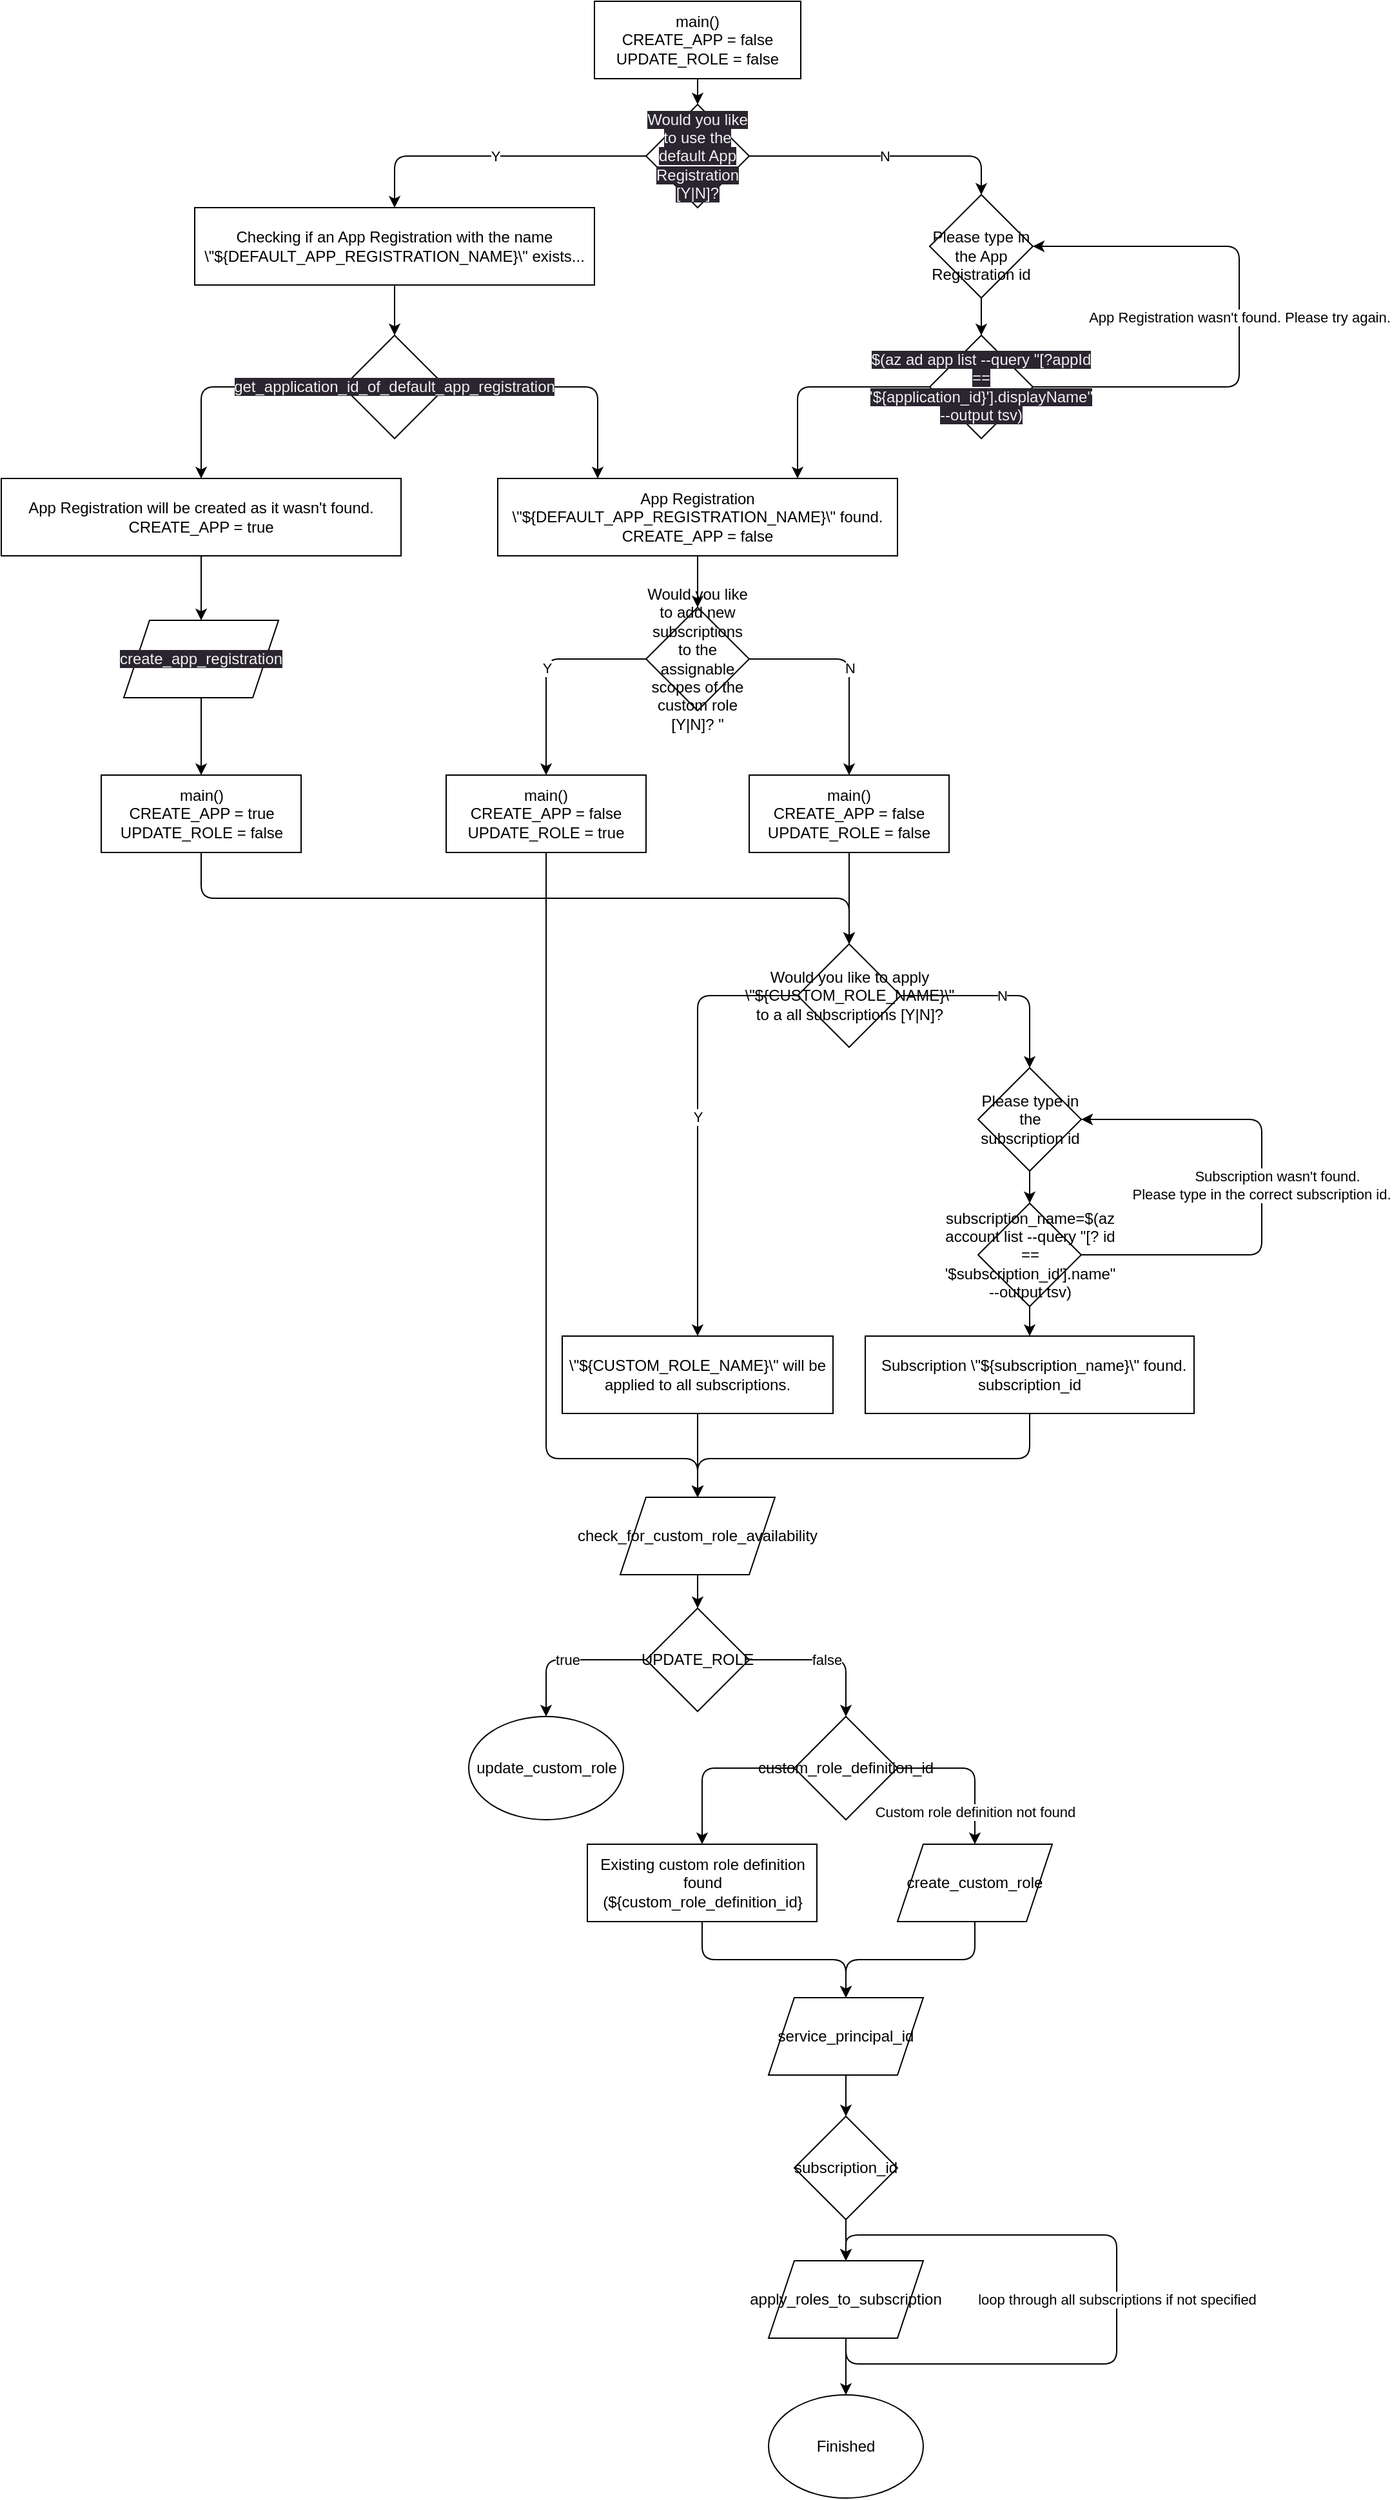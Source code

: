 <mxfile>
    <diagram id="G-52NJxbEr8WPBsjlfdG" name="Page-1">
        <mxGraphModel dx="1963" dy="923" grid="1" gridSize="10" guides="1" tooltips="1" connect="1" arrows="1" fold="1" page="1" pageScale="1" pageWidth="900" pageHeight="1600" math="0" shadow="0">
            <root>
                <mxCell id="0"/>
                <mxCell id="1" parent="0"/>
                <mxCell id="9" style="edgeStyle=orthogonalEdgeStyle;html=1;exitX=0.5;exitY=1;exitDx=0;exitDy=0;entryX=0.5;entryY=0;entryDx=0;entryDy=0;" parent="1" source="2" target="4" edge="1">
                    <mxGeometry relative="1" as="geometry"/>
                </mxCell>
                <mxCell id="2" value="main()&lt;br&gt;CREATE_APP = false&lt;br&gt;UPDATE_ROLE = false" style="rounded=0;whiteSpace=wrap;html=1;" parent="1" vertex="1">
                    <mxGeometry x="360" y="20" width="160" height="60" as="geometry"/>
                </mxCell>
                <mxCell id="8" value="Y" style="edgeStyle=orthogonalEdgeStyle;html=1;exitX=0;exitY=0.5;exitDx=0;exitDy=0;entryX=0.5;entryY=0;entryDx=0;entryDy=0;" parent="1" source="4" target="6" edge="1">
                    <mxGeometry relative="1" as="geometry"/>
                </mxCell>
                <mxCell id="4" value="&lt;span style=&quot;color: rgb(240, 240, 240); font-family: Helvetica; font-size: 12px; font-style: normal; font-variant-ligatures: normal; font-variant-caps: normal; font-weight: 400; letter-spacing: normal; orphans: 2; text-align: center; text-indent: 0px; text-transform: none; widows: 2; word-spacing: 0px; -webkit-text-stroke-width: 0px; background-color: rgb(42, 37, 47); text-decoration-thickness: initial; text-decoration-style: initial; text-decoration-color: initial; float: none; display: inline !important;&quot;&gt;Would you like to use the default App Registration [Y|N]?&lt;/span&gt;" style="rhombus;whiteSpace=wrap;html=1;" parent="1" vertex="1">
                    <mxGeometry x="400" y="100" width="80" height="80" as="geometry"/>
                </mxCell>
                <mxCell id="25" style="edgeStyle=orthogonalEdgeStyle;html=1;exitX=0.5;exitY=1;exitDx=0;exitDy=0;entryX=0.5;entryY=0;entryDx=0;entryDy=0;" parent="1" source="6" target="13" edge="1">
                    <mxGeometry relative="1" as="geometry"/>
                </mxCell>
                <mxCell id="6" value="Checking if an App Registration with the name \&quot;${DEFAULT_APP_REGISTRATION_NAME}\&quot; exists..." style="rounded=0;whiteSpace=wrap;html=1;" parent="1" vertex="1">
                    <mxGeometry x="50" y="180" width="310" height="60" as="geometry"/>
                </mxCell>
                <mxCell id="26" style="edgeStyle=orthogonalEdgeStyle;html=1;exitX=0;exitY=0.5;exitDx=0;exitDy=0;entryX=0.5;entryY=0;entryDx=0;entryDy=0;" parent="1" source="13" target="14" edge="1">
                    <mxGeometry relative="1" as="geometry"/>
                </mxCell>
                <mxCell id="27" style="edgeStyle=orthogonalEdgeStyle;html=1;exitX=1;exitY=0.5;exitDx=0;exitDy=0;entryX=0.25;entryY=0;entryDx=0;entryDy=0;" parent="1" source="13" target="15" edge="1">
                    <mxGeometry relative="1" as="geometry"/>
                </mxCell>
                <mxCell id="13" value="&lt;meta charset=&quot;utf-8&quot;&gt;&lt;span style=&quot;color: rgb(240, 240, 240); font-family: Helvetica; font-size: 12px; font-style: normal; font-variant-ligatures: normal; font-variant-caps: normal; font-weight: 400; letter-spacing: normal; orphans: 2; text-align: center; text-indent: 0px; text-transform: none; widows: 2; word-spacing: 0px; -webkit-text-stroke-width: 0px; background-color: rgb(42, 37, 47); text-decoration-thickness: initial; text-decoration-style: initial; text-decoration-color: initial; float: none; display: inline !important;&quot;&gt;get_application_id_of_default_app_registration&lt;/span&gt;" style="rhombus;whiteSpace=wrap;html=1;" parent="1" vertex="1">
                    <mxGeometry x="165" y="279" width="80" height="80" as="geometry"/>
                </mxCell>
                <mxCell id="31" style="edgeStyle=orthogonalEdgeStyle;html=1;exitX=0.5;exitY=1;exitDx=0;exitDy=0;entryX=0.5;entryY=0;entryDx=0;entryDy=0;" parent="1" source="14" target="86" edge="1">
                    <mxGeometry relative="1" as="geometry">
                        <mxPoint x="55.0" y="490" as="targetPoint"/>
                    </mxGeometry>
                </mxCell>
                <mxCell id="14" value="App Registration will be created as it wasn't found.&lt;br&gt;CREATE_APP = true" style="rounded=0;whiteSpace=wrap;html=1;" parent="1" vertex="1">
                    <mxGeometry x="-100" y="390" width="310" height="60" as="geometry"/>
                </mxCell>
                <mxCell id="33" style="edgeStyle=orthogonalEdgeStyle;html=1;exitX=0.5;exitY=1;exitDx=0;exitDy=0;entryX=0.5;entryY=0;entryDx=0;entryDy=0;" parent="1" source="15" target="32" edge="1">
                    <mxGeometry relative="1" as="geometry"/>
                </mxCell>
                <mxCell id="15" value="App Registration \&quot;${DEFAULT_APP_REGISTRATION_NAME}\&quot; found.&lt;br&gt;CREATE_APP = false" style="rounded=0;whiteSpace=wrap;html=1;" parent="1" vertex="1">
                    <mxGeometry x="285" y="390" width="310" height="60" as="geometry"/>
                </mxCell>
                <mxCell id="16" value="N" style="edgeStyle=orthogonalEdgeStyle;html=1;exitX=1;exitY=0.5;exitDx=0;exitDy=0;entryX=0.5;entryY=0;entryDx=0;entryDy=0;" parent="1" source="4" target="17" edge="1">
                    <mxGeometry relative="1" as="geometry">
                        <mxPoint x="410" y="150" as="sourcePoint"/>
                        <mxPoint x="655" y="180" as="targetPoint"/>
                    </mxGeometry>
                </mxCell>
                <mxCell id="23" style="edgeStyle=orthogonalEdgeStyle;html=1;exitX=0.5;exitY=1;exitDx=0;exitDy=0;entryX=0.5;entryY=0;entryDx=0;entryDy=0;" parent="1" source="17" target="19" edge="1">
                    <mxGeometry relative="1" as="geometry"/>
                </mxCell>
                <mxCell id="17" value="&lt;br&gt;Please type in the App Registration id" style="rhombus;whiteSpace=wrap;html=1;" parent="1" vertex="1">
                    <mxGeometry x="620" y="170" width="80" height="80" as="geometry"/>
                </mxCell>
                <mxCell id="24" value="" style="edgeStyle=orthogonalEdgeStyle;html=1;exitX=0;exitY=0.5;exitDx=0;exitDy=0;entryX=0.75;entryY=0;entryDx=0;entryDy=0;" parent="1" source="19" target="15" edge="1">
                    <mxGeometry x="0.123" y="-77" relative="1" as="geometry">
                        <mxPoint x="660" y="470" as="targetPoint"/>
                        <mxPoint as="offset"/>
                    </mxGeometry>
                </mxCell>
                <mxCell id="19" value="&lt;span style=&quot;color: rgb(240, 240, 240); font-family: Helvetica; font-size: 12px; font-style: normal; font-variant-ligatures: normal; font-variant-caps: normal; font-weight: 400; letter-spacing: normal; orphans: 2; text-align: center; text-indent: 0px; text-transform: none; widows: 2; word-spacing: 0px; -webkit-text-stroke-width: 0px; background-color: rgb(42, 37, 47); text-decoration-thickness: initial; text-decoration-style: initial; text-decoration-color: initial; float: none; display: inline !important;&quot;&gt;$(az ad app list --query &quot;[?appId == '${application_id}'].displayName&quot; --output tsv)&lt;/span&gt;" style="rhombus;whiteSpace=wrap;html=1;" parent="1" vertex="1">
                    <mxGeometry x="620" y="279" width="80" height="80" as="geometry"/>
                </mxCell>
                <mxCell id="21" value="App Registration wasn't found. Please try again." style="edgeStyle=orthogonalEdgeStyle;html=1;exitX=1;exitY=0.5;exitDx=0;exitDy=0;entryX=1;entryY=0.5;entryDx=0;entryDy=0;" parent="1" source="19" target="17" edge="1">
                    <mxGeometry relative="1" as="geometry">
                        <mxPoint x="490" y="150" as="sourcePoint"/>
                        <mxPoint x="670" y="180" as="targetPoint"/>
                        <Array as="points">
                            <mxPoint x="860" y="319"/>
                            <mxPoint x="860" y="210"/>
                        </Array>
                    </mxGeometry>
                </mxCell>
                <mxCell id="40" style="edgeStyle=orthogonalEdgeStyle;html=1;exitX=0.5;exitY=1;exitDx=0;exitDy=0;entryX=0.5;entryY=0;entryDx=0;entryDy=0;" parent="1" source="86" target="39" edge="1">
                    <mxGeometry relative="1" as="geometry">
                        <mxPoint x="55.0" y="570" as="sourcePoint"/>
                    </mxGeometry>
                </mxCell>
                <mxCell id="37" value="Y" style="edgeStyle=orthogonalEdgeStyle;html=1;exitX=0;exitY=0.5;exitDx=0;exitDy=0;entryX=0.5;entryY=0;entryDx=0;entryDy=0;" parent="1" source="32" target="34" edge="1">
                    <mxGeometry relative="1" as="geometry"/>
                </mxCell>
                <mxCell id="38" value="N" style="edgeStyle=orthogonalEdgeStyle;html=1;exitX=1;exitY=0.5;exitDx=0;exitDy=0;" parent="1" source="32" target="35" edge="1">
                    <mxGeometry relative="1" as="geometry"/>
                </mxCell>
                <mxCell id="32" value="&lt;div&gt;Would you like to add new subscriptions to the assignable scopes of the custom role [Y|N]? &quot;&lt;/div&gt;" style="rhombus;whiteSpace=wrap;html=1;" parent="1" vertex="1">
                    <mxGeometry x="400" y="490" width="80" height="80" as="geometry"/>
                </mxCell>
                <mxCell id="61" style="edgeStyle=orthogonalEdgeStyle;html=1;exitX=0.5;exitY=1;exitDx=0;exitDy=0;entryX=0.5;entryY=0;entryDx=0;entryDy=0;" parent="1" source="34" target="88" edge="1">
                    <mxGeometry relative="1" as="geometry">
                        <Array as="points">
                            <mxPoint x="323" y="1150"/>
                            <mxPoint x="440" y="1150"/>
                        </Array>
                        <mxPoint x="440" y="1160.0" as="targetPoint"/>
                    </mxGeometry>
                </mxCell>
                <mxCell id="34" value="main()&lt;br&gt;CREATE_APP = false&lt;br&gt;UPDATE_ROLE = true" style="rounded=0;whiteSpace=wrap;html=1;" parent="1" vertex="1">
                    <mxGeometry x="245" y="620" width="155" height="60" as="geometry"/>
                </mxCell>
                <mxCell id="43" style="edgeStyle=orthogonalEdgeStyle;html=1;exitX=0.5;exitY=1;exitDx=0;exitDy=0;entryX=0.5;entryY=0;entryDx=0;entryDy=0;" parent="1" source="35" target="45" edge="1">
                    <mxGeometry relative="1" as="geometry">
                        <mxPoint x="440" y="760" as="targetPoint"/>
                    </mxGeometry>
                </mxCell>
                <mxCell id="35" value="main()&lt;br&gt;CREATE_APP = false&lt;br&gt;UPDATE_ROLE = false" style="rounded=0;whiteSpace=wrap;html=1;" parent="1" vertex="1">
                    <mxGeometry x="480" y="620" width="155" height="60" as="geometry"/>
                </mxCell>
                <mxCell id="42" style="edgeStyle=orthogonalEdgeStyle;html=1;exitX=0.5;exitY=1;exitDx=0;exitDy=0;entryX=0.5;entryY=0;entryDx=0;entryDy=0;" parent="1" source="39" target="45" edge="1">
                    <mxGeometry relative="1" as="geometry">
                        <mxPoint x="440" y="760" as="targetPoint"/>
                    </mxGeometry>
                </mxCell>
                <mxCell id="39" value="main()&lt;br&gt;CREATE_APP = true&lt;br&gt;UPDATE_ROLE = false" style="rounded=0;whiteSpace=wrap;html=1;" parent="1" vertex="1">
                    <mxGeometry x="-22.5" y="620" width="155" height="60" as="geometry"/>
                </mxCell>
                <mxCell id="49" value="Y" style="edgeStyle=orthogonalEdgeStyle;html=1;exitX=0;exitY=0.5;exitDx=0;exitDy=0;entryX=0.5;entryY=0;entryDx=0;entryDy=0;" parent="1" source="45" target="47" edge="1">
                    <mxGeometry relative="1" as="geometry"/>
                </mxCell>
                <mxCell id="50" value="N" style="edgeStyle=orthogonalEdgeStyle;html=1;exitX=1;exitY=0.5;exitDx=0;exitDy=0;entryX=0.5;entryY=0;entryDx=0;entryDy=0;" parent="1" source="45" target="48" edge="1">
                    <mxGeometry relative="1" as="geometry"/>
                </mxCell>
                <mxCell id="45" value="&lt;div&gt;Would you like to apply \&quot;${CUSTOM_ROLE_NAME}\&quot; to a all subscriptions [Y|N]?&lt;/div&gt;" style="rhombus;whiteSpace=wrap;html=1;" parent="1" vertex="1">
                    <mxGeometry x="517.5" y="751" width="80" height="80" as="geometry"/>
                </mxCell>
                <mxCell id="60" style="edgeStyle=orthogonalEdgeStyle;html=1;exitX=0.5;exitY=1;exitDx=0;exitDy=0;entryX=0.5;entryY=0;entryDx=0;entryDy=0;" parent="1" source="47" target="88" edge="1">
                    <mxGeometry relative="1" as="geometry">
                        <mxPoint x="439.778" y="1170" as="targetPoint"/>
                    </mxGeometry>
                </mxCell>
                <mxCell id="47" value="\&quot;${CUSTOM_ROLE_NAME}\&quot; will be applied to all subscriptions." style="rounded=0;whiteSpace=wrap;html=1;" parent="1" vertex="1">
                    <mxGeometry x="335" y="1055" width="210" height="60" as="geometry"/>
                </mxCell>
                <mxCell id="54" style="edgeStyle=orthogonalEdgeStyle;html=1;exitX=0.5;exitY=1;exitDx=0;exitDy=0;entryX=0.5;entryY=0;entryDx=0;entryDy=0;" parent="1" source="48" target="53" edge="1">
                    <mxGeometry relative="1" as="geometry"/>
                </mxCell>
                <mxCell id="48" value="&lt;div&gt;Please type in the subscription id&lt;/div&gt;" style="rhombus;whiteSpace=wrap;html=1;" parent="1" vertex="1">
                    <mxGeometry x="657.5" y="847" width="80" height="80" as="geometry"/>
                </mxCell>
                <mxCell id="59" style="edgeStyle=orthogonalEdgeStyle;html=1;exitX=0.5;exitY=1;exitDx=0;exitDy=0;entryX=0.5;entryY=0;entryDx=0;entryDy=0;" parent="1" source="51" target="88" edge="1">
                    <mxGeometry relative="1" as="geometry">
                        <mxPoint x="440" y="1160.0" as="targetPoint"/>
                        <Array as="points">
                            <mxPoint x="698" y="1150"/>
                            <mxPoint x="440" y="1150"/>
                        </Array>
                    </mxGeometry>
                </mxCell>
                <mxCell id="51" value="&lt;div&gt;&amp;nbsp; Subscription \&quot;${subscription_name}\&quot; found.&lt;/div&gt;&lt;div&gt;subscription_id&lt;br&gt;&lt;/div&gt;" style="rounded=0;whiteSpace=wrap;html=1;" parent="1" vertex="1">
                    <mxGeometry x="570" y="1055" width="255" height="60" as="geometry"/>
                </mxCell>
                <mxCell id="55" style="edgeStyle=orthogonalEdgeStyle;html=1;exitX=1;exitY=0.5;exitDx=0;exitDy=0;entryX=1;entryY=0.5;entryDx=0;entryDy=0;" parent="1" source="53" target="48" edge="1">
                    <mxGeometry relative="1" as="geometry">
                        <Array as="points">
                            <mxPoint x="877.5" y="992"/>
                            <mxPoint x="877.5" y="887"/>
                        </Array>
                    </mxGeometry>
                </mxCell>
                <mxCell id="56" value="&lt;div&gt;&amp;nbsp; &amp;nbsp; &amp;nbsp; &amp;nbsp; Subscription wasn't found. &lt;br&gt;Please type in the correct subscription id.&lt;/div&gt;" style="edgeLabel;html=1;align=center;verticalAlign=middle;resizable=0;points=[];" parent="55" vertex="1" connectable="0">
                    <mxGeometry x="0.009" y="1" relative="1" as="geometry">
                        <mxPoint as="offset"/>
                    </mxGeometry>
                </mxCell>
                <mxCell id="57" style="edgeStyle=orthogonalEdgeStyle;html=1;exitX=0.5;exitY=1;exitDx=0;exitDy=0;entryX=0.5;entryY=0;entryDx=0;entryDy=0;" parent="1" source="53" target="51" edge="1">
                    <mxGeometry relative="1" as="geometry"/>
                </mxCell>
                <mxCell id="53" value="&lt;div&gt;&amp;nbsp; &amp;nbsp; &amp;nbsp; &amp;nbsp; subscription_name=$(az account list --query &quot;[? id == '$subscription_id'].name&quot; --output tsv)&lt;/div&gt;&lt;div&gt;&lt;br&gt;&lt;/div&gt;" style="rhombus;whiteSpace=wrap;html=1;" parent="1" vertex="1">
                    <mxGeometry x="657.5" y="952" width="80" height="80" as="geometry"/>
                </mxCell>
                <mxCell id="65" value="true" style="edgeStyle=orthogonalEdgeStyle;html=1;exitX=0;exitY=0.5;exitDx=0;exitDy=0;entryX=0.5;entryY=0;entryDx=0;entryDy=0;" parent="1" source="62" target="69" edge="1">
                    <mxGeometry relative="1" as="geometry">
                        <mxPoint x="322.5" y="1343" as="targetPoint"/>
                    </mxGeometry>
                </mxCell>
                <mxCell id="74" value="false" style="edgeStyle=orthogonalEdgeStyle;html=1;exitX=1;exitY=0.5;exitDx=0;exitDy=0;entryX=0.5;entryY=0;entryDx=0;entryDy=0;" parent="1" source="62" target="75" edge="1">
                    <mxGeometry relative="1" as="geometry">
                        <mxPoint x="440.25" y="1580" as="targetPoint"/>
                    </mxGeometry>
                </mxCell>
                <mxCell id="62" value="&lt;div&gt;UPDATE_ROLE&lt;/div&gt;" style="rhombus;whiteSpace=wrap;html=1;" parent="1" vertex="1">
                    <mxGeometry x="400" y="1266" width="80" height="80" as="geometry"/>
                </mxCell>
                <mxCell id="69" value="update_custom_role" style="ellipse;whiteSpace=wrap;html=1;" parent="1" vertex="1">
                    <mxGeometry x="262.5" y="1350" width="120" height="80" as="geometry"/>
                </mxCell>
                <mxCell id="79" style="edgeStyle=orthogonalEdgeStyle;html=1;exitX=1;exitY=0.5;exitDx=0;exitDy=0;entryX=0.5;entryY=0;entryDx=0;entryDy=0;" parent="1" source="75" target="90" edge="1">
                    <mxGeometry relative="1" as="geometry">
                        <mxPoint x="660" y="1460.0" as="targetPoint"/>
                    </mxGeometry>
                </mxCell>
                <mxCell id="82" value="Custom role definition not found" style="edgeLabel;html=1;align=center;verticalAlign=middle;resizable=0;points=[];" parent="79" vertex="1" connectable="0">
                    <mxGeometry x="0.328" y="3" relative="1" as="geometry">
                        <mxPoint x="-3" y="15" as="offset"/>
                    </mxGeometry>
                </mxCell>
                <mxCell id="81" style="edgeStyle=orthogonalEdgeStyle;html=1;exitX=0;exitY=0.5;exitDx=0;exitDy=0;entryX=0.5;entryY=0;entryDx=0;entryDy=0;" parent="1" source="75" target="80" edge="1">
                    <mxGeometry relative="1" as="geometry"/>
                </mxCell>
                <mxCell id="75" value="&lt;div&gt;custom_role_definition_id&lt;/div&gt;" style="rhombus;whiteSpace=wrap;html=1;" parent="1" vertex="1">
                    <mxGeometry x="515" y="1350" width="80" height="80" as="geometry"/>
                </mxCell>
                <mxCell id="84" style="edgeStyle=orthogonalEdgeStyle;html=1;entryX=0.5;entryY=0;entryDx=0;entryDy=0;exitX=0.5;exitY=1;exitDx=0;exitDy=0;" parent="1" source="90" target="97" edge="1">
                    <mxGeometry relative="1" as="geometry">
                        <mxPoint x="660" y="1540" as="sourcePoint"/>
                    </mxGeometry>
                </mxCell>
                <mxCell id="85" style="edgeStyle=orthogonalEdgeStyle;html=1;exitX=0.5;exitY=1;exitDx=0;exitDy=0;entryX=0.5;entryY=0;entryDx=0;entryDy=0;" parent="1" source="80" target="97" edge="1">
                    <mxGeometry relative="1" as="geometry"/>
                </mxCell>
                <mxCell id="80" value="&lt;div&gt;Existing custom role definition found (${custom_role_definition_id}&lt;/div&gt;" style="rounded=0;whiteSpace=wrap;html=1;" parent="1" vertex="1">
                    <mxGeometry x="354.5" y="1449" width="178" height="60" as="geometry"/>
                </mxCell>
                <mxCell id="93" style="edgeStyle=orthogonalEdgeStyle;html=1;exitX=0.5;exitY=1;exitDx=0;exitDy=0;entryX=0.5;entryY=0;entryDx=0;entryDy=0;" parent="1" source="83" target="92" edge="1">
                    <mxGeometry relative="1" as="geometry"/>
                </mxCell>
                <mxCell id="83" value="&lt;div&gt;subscription_id&lt;/div&gt;" style="rhombus;whiteSpace=wrap;html=1;" parent="1" vertex="1">
                    <mxGeometry x="515" y="1660" width="80" height="80" as="geometry"/>
                </mxCell>
                <mxCell id="86" value="&lt;meta charset=&quot;utf-8&quot;&gt;&lt;span style=&quot;color: rgb(240, 240, 240); font-family: Helvetica; font-size: 12px; font-style: normal; font-variant-ligatures: normal; font-variant-caps: normal; font-weight: 400; letter-spacing: normal; orphans: 2; text-align: center; text-indent: 0px; text-transform: none; widows: 2; word-spacing: 0px; -webkit-text-stroke-width: 0px; background-color: rgb(42, 37, 47); text-decoration-thickness: initial; text-decoration-style: initial; text-decoration-color: initial; float: none; display: inline !important;&quot;&gt;create_app_registration&lt;/span&gt;" style="shape=parallelogram;perimeter=parallelogramPerimeter;whiteSpace=wrap;html=1;fixedSize=1;" parent="1" vertex="1">
                    <mxGeometry x="-5" y="500" width="120" height="60" as="geometry"/>
                </mxCell>
                <mxCell id="89" style="edgeStyle=orthogonalEdgeStyle;html=1;exitX=0.5;exitY=1;exitDx=0;exitDy=0;entryX=0.5;entryY=0;entryDx=0;entryDy=0;" parent="1" source="88" target="62" edge="1">
                    <mxGeometry relative="1" as="geometry"/>
                </mxCell>
                <mxCell id="88" value="&lt;div&gt;&amp;nbsp; check_for_custom_role_availability&lt;/div&gt;&lt;div&gt;&lt;br&gt;&lt;/div&gt;" style="shape=parallelogram;perimeter=parallelogramPerimeter;whiteSpace=wrap;html=1;fixedSize=1;" parent="1" vertex="1">
                    <mxGeometry x="380" y="1180" width="120" height="60" as="geometry"/>
                </mxCell>
                <mxCell id="90" value="&lt;div&gt;create_custom_role&lt;br&gt;&lt;/div&gt;" style="shape=parallelogram;perimeter=parallelogramPerimeter;whiteSpace=wrap;html=1;fixedSize=1;" parent="1" vertex="1">
                    <mxGeometry x="595" y="1449" width="120" height="60" as="geometry"/>
                </mxCell>
                <mxCell id="94" value="loop through all subscriptions if not specified" style="edgeStyle=orthogonalEdgeStyle;html=1;exitX=0.5;exitY=1;exitDx=0;exitDy=0;entryX=0.5;entryY=0;entryDx=0;entryDy=0;" parent="1" source="92" target="92" edge="1">
                    <mxGeometry relative="1" as="geometry">
                        <Array as="points">
                            <mxPoint x="555" y="1852"/>
                            <mxPoint x="765" y="1852"/>
                            <mxPoint x="765" y="1752"/>
                            <mxPoint x="555" y="1752"/>
                        </Array>
                        <mxPoint as="offset"/>
                    </mxGeometry>
                </mxCell>
                <mxCell id="96" style="edgeStyle=orthogonalEdgeStyle;html=1;exitX=0.5;exitY=1;exitDx=0;exitDy=0;entryX=0.5;entryY=0;entryDx=0;entryDy=0;" parent="1" source="92" target="95" edge="1">
                    <mxGeometry relative="1" as="geometry"/>
                </mxCell>
                <mxCell id="92" value="&lt;div&gt;apply_roles_to_subscription&lt;br&gt;&lt;/div&gt;" style="shape=parallelogram;perimeter=parallelogramPerimeter;whiteSpace=wrap;html=1;fixedSize=1;" parent="1" vertex="1">
                    <mxGeometry x="495" y="1772" width="120" height="60" as="geometry"/>
                </mxCell>
                <mxCell id="95" value="Finished" style="ellipse;whiteSpace=wrap;html=1;" parent="1" vertex="1">
                    <mxGeometry x="495" y="1876" width="120" height="80" as="geometry"/>
                </mxCell>
                <mxCell id="98" style="edgeStyle=orthogonalEdgeStyle;html=1;exitX=0.5;exitY=1;exitDx=0;exitDy=0;entryX=0.5;entryY=0;entryDx=0;entryDy=0;" edge="1" parent="1" source="97" target="83">
                    <mxGeometry relative="1" as="geometry"/>
                </mxCell>
                <mxCell id="97" value="&lt;div&gt;service_principal_id&lt;br&gt;&lt;/div&gt;" style="shape=parallelogram;perimeter=parallelogramPerimeter;whiteSpace=wrap;html=1;fixedSize=1;" vertex="1" parent="1">
                    <mxGeometry x="495" y="1568" width="120" height="60" as="geometry"/>
                </mxCell>
            </root>
        </mxGraphModel>
    </diagram>
</mxfile>

